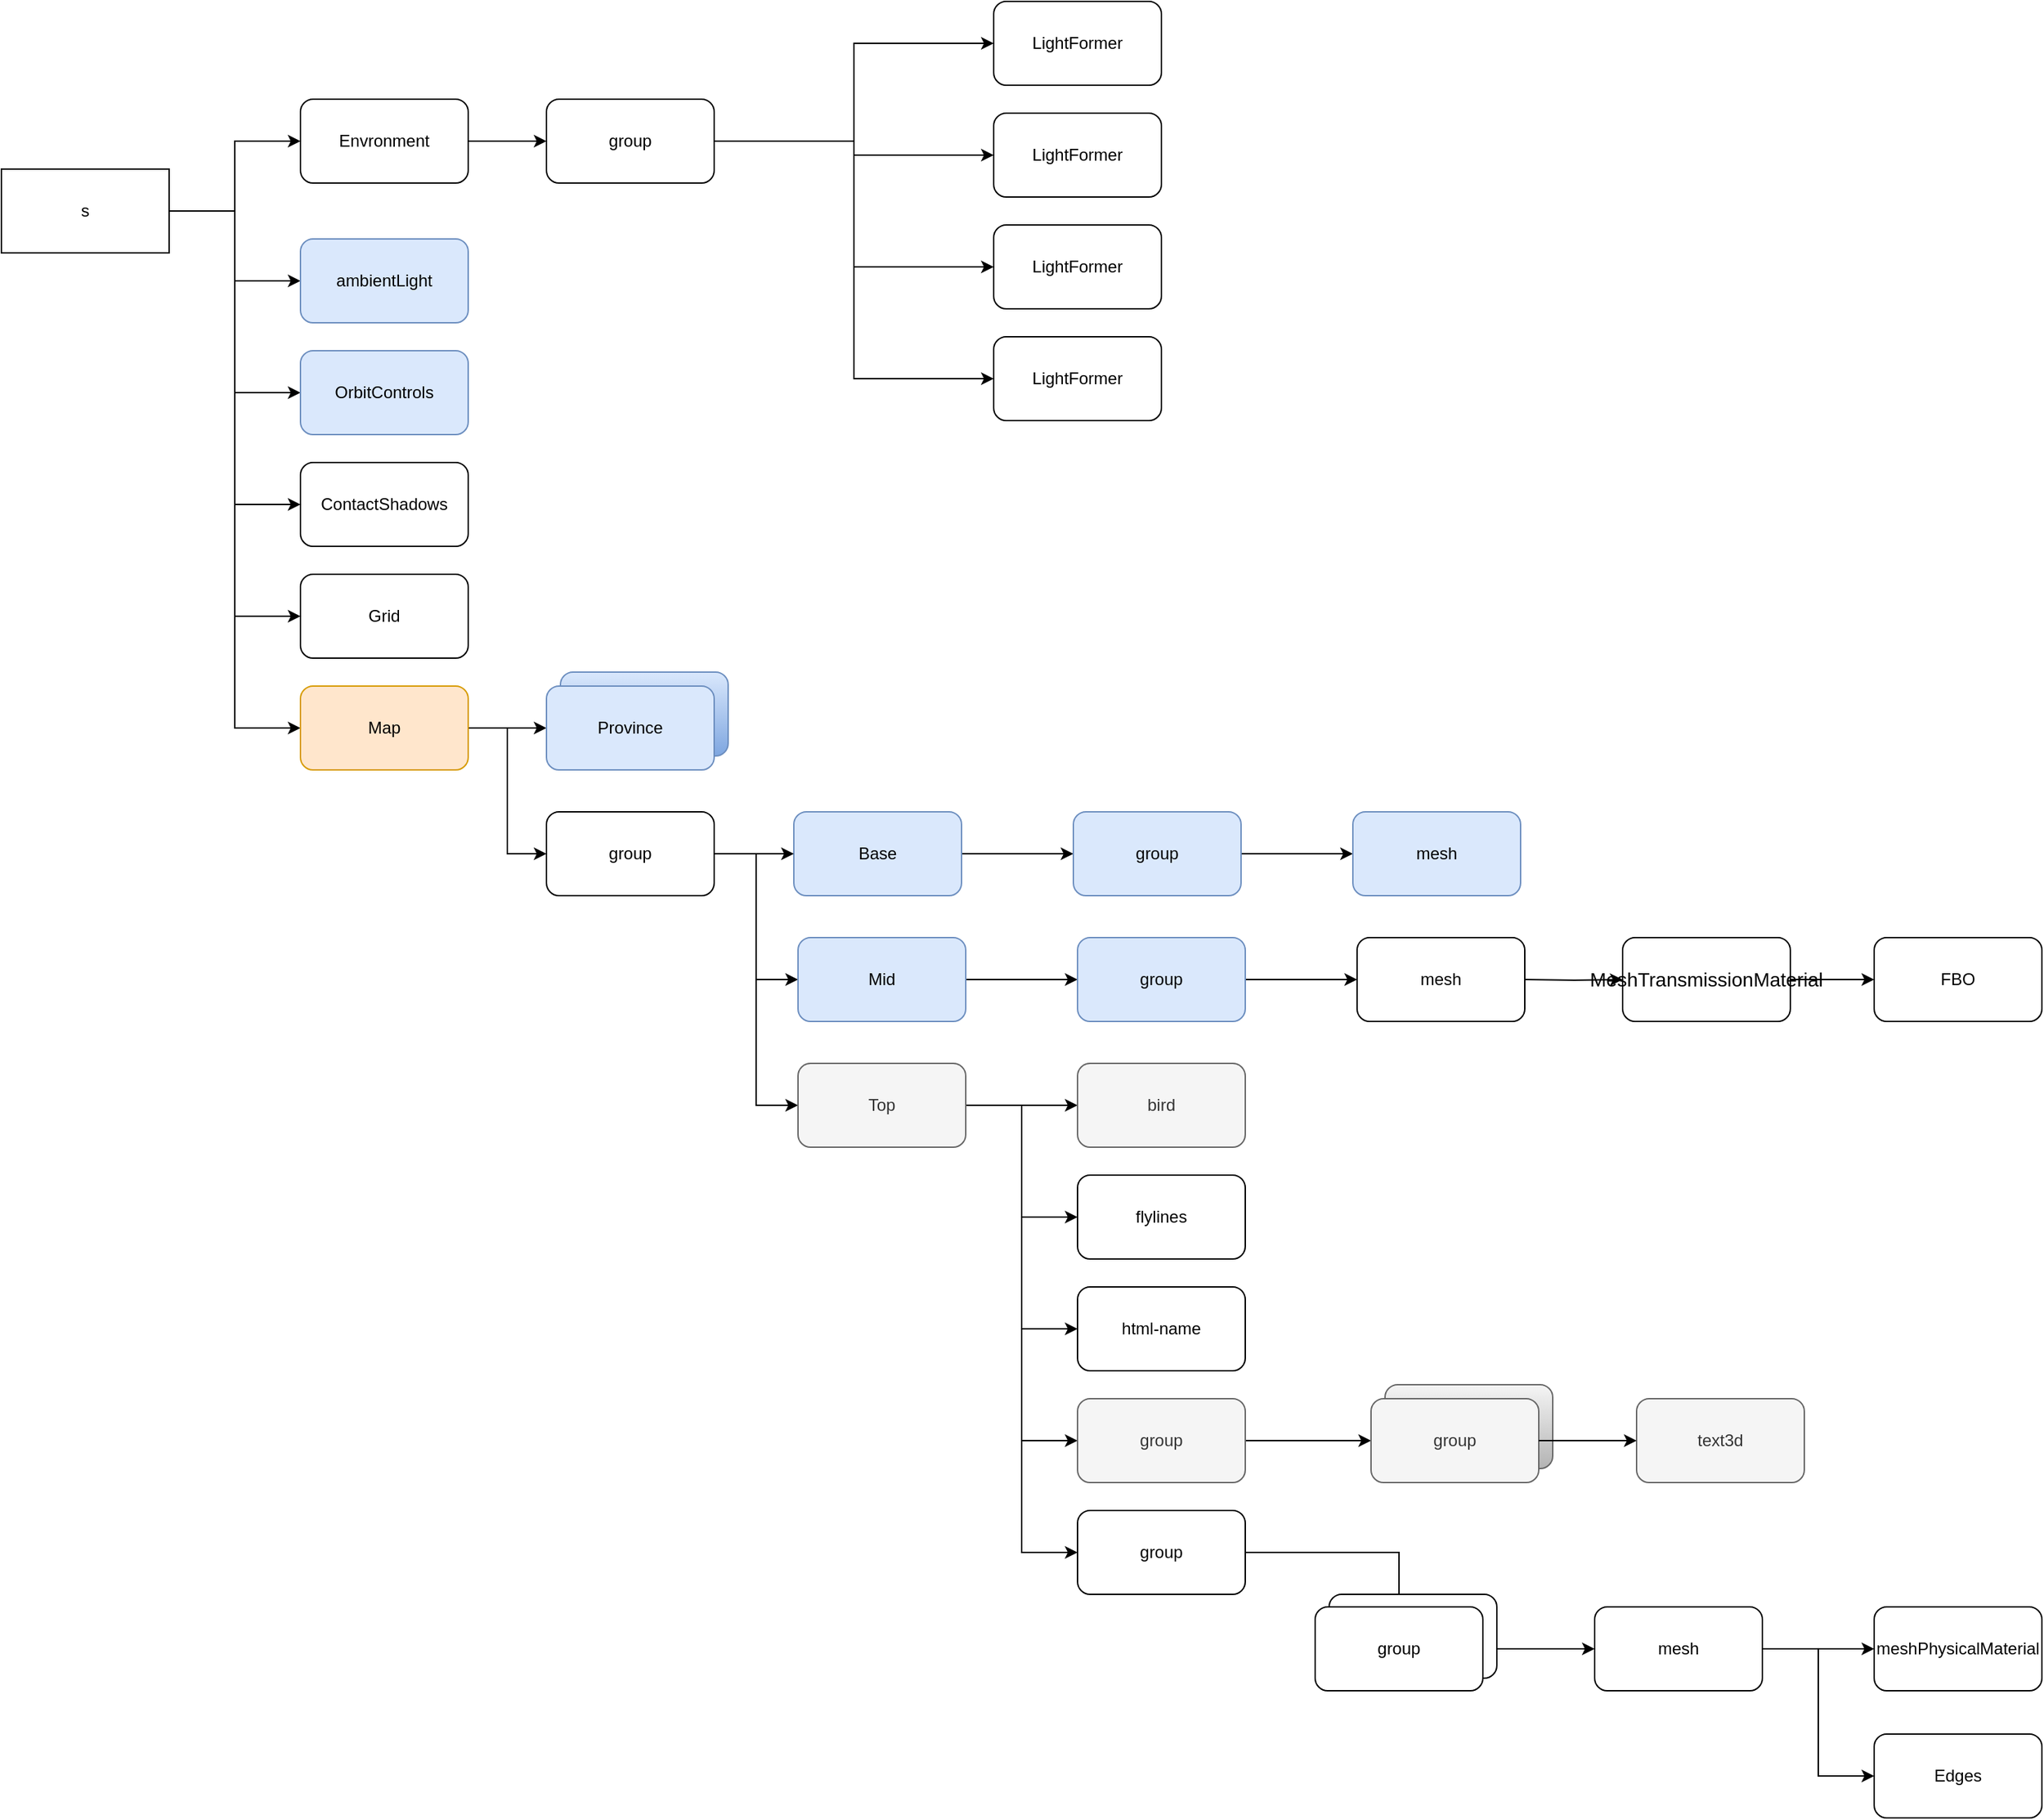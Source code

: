 <mxfile version="22.1.2" type="github">
  <diagram name="第 1 页" id="r-a5tPxfovDQRw7EhzH9">
    <mxGraphModel dx="1632" dy="1154" grid="1" gridSize="10" guides="1" tooltips="1" connect="1" arrows="1" fold="1" page="1" pageScale="1" pageWidth="827" pageHeight="1169" math="0" shadow="0">
      <root>
        <mxCell id="0" />
        <mxCell id="1" parent="0" />
        <mxCell id="wlc8I1Woqjt-u-lDNjGX-18" style="edgeStyle=orthogonalEdgeStyle;rounded=0;orthogonalLoop=1;jettySize=auto;html=1;" edge="1" parent="1" source="wlc8I1Woqjt-u-lDNjGX-1" target="wlc8I1Woqjt-u-lDNjGX-3">
          <mxGeometry relative="1" as="geometry" />
        </mxCell>
        <mxCell id="wlc8I1Woqjt-u-lDNjGX-19" style="edgeStyle=orthogonalEdgeStyle;rounded=0;orthogonalLoop=1;jettySize=auto;html=1;entryX=0;entryY=0.5;entryDx=0;entryDy=0;" edge="1" parent="1" source="wlc8I1Woqjt-u-lDNjGX-1" target="wlc8I1Woqjt-u-lDNjGX-2">
          <mxGeometry relative="1" as="geometry" />
        </mxCell>
        <mxCell id="wlc8I1Woqjt-u-lDNjGX-23" style="edgeStyle=orthogonalEdgeStyle;rounded=0;orthogonalLoop=1;jettySize=auto;html=1;entryX=0;entryY=0.5;entryDx=0;entryDy=0;" edge="1" parent="1" source="wlc8I1Woqjt-u-lDNjGX-1" target="wlc8I1Woqjt-u-lDNjGX-22">
          <mxGeometry relative="1" as="geometry">
            <Array as="points">
              <mxPoint x="307" y="170" />
              <mxPoint x="307" y="300" />
            </Array>
          </mxGeometry>
        </mxCell>
        <mxCell id="wlc8I1Woqjt-u-lDNjGX-24" style="edgeStyle=orthogonalEdgeStyle;rounded=0;orthogonalLoop=1;jettySize=auto;html=1;entryX=0;entryY=0.5;entryDx=0;entryDy=0;" edge="1" parent="1" source="wlc8I1Woqjt-u-lDNjGX-1" target="wlc8I1Woqjt-u-lDNjGX-21">
          <mxGeometry relative="1" as="geometry">
            <Array as="points">
              <mxPoint x="307" y="170" />
              <mxPoint x="307" y="380" />
            </Array>
          </mxGeometry>
        </mxCell>
        <mxCell id="wlc8I1Woqjt-u-lDNjGX-27" style="edgeStyle=orthogonalEdgeStyle;rounded=0;orthogonalLoop=1;jettySize=auto;html=1;entryX=0;entryY=0.5;entryDx=0;entryDy=0;" edge="1" parent="1" source="wlc8I1Woqjt-u-lDNjGX-1" target="wlc8I1Woqjt-u-lDNjGX-26">
          <mxGeometry relative="1" as="geometry" />
        </mxCell>
        <mxCell id="wlc8I1Woqjt-u-lDNjGX-29" style="edgeStyle=orthogonalEdgeStyle;rounded=0;orthogonalLoop=1;jettySize=auto;html=1;entryX=0;entryY=0.5;entryDx=0;entryDy=0;" edge="1" parent="1" source="wlc8I1Woqjt-u-lDNjGX-1" target="wlc8I1Woqjt-u-lDNjGX-28">
          <mxGeometry relative="1" as="geometry" />
        </mxCell>
        <mxCell id="wlc8I1Woqjt-u-lDNjGX-1" value="s" style="rounded=0;whiteSpace=wrap;html=1;" vertex="1" parent="1">
          <mxGeometry x="140" y="140" width="120" height="60" as="geometry" />
        </mxCell>
        <mxCell id="wlc8I1Woqjt-u-lDNjGX-6" style="edgeStyle=orthogonalEdgeStyle;rounded=0;orthogonalLoop=1;jettySize=auto;html=1;" edge="1" parent="1" source="wlc8I1Woqjt-u-lDNjGX-2" target="wlc8I1Woqjt-u-lDNjGX-7">
          <mxGeometry relative="1" as="geometry">
            <mxPoint x="610" y="130" as="targetPoint" />
          </mxGeometry>
        </mxCell>
        <mxCell id="wlc8I1Woqjt-u-lDNjGX-2" value="Envronment" style="rounded=1;whiteSpace=wrap;html=1;" vertex="1" parent="1">
          <mxGeometry x="354" y="90" width="120" height="60" as="geometry" />
        </mxCell>
        <mxCell id="wlc8I1Woqjt-u-lDNjGX-3" value="ambientLight" style="rounded=1;whiteSpace=wrap;html=1;fillColor=#dae8fc;strokeColor=#6c8ebf;" vertex="1" parent="1">
          <mxGeometry x="354" y="190" width="120" height="60" as="geometry" />
        </mxCell>
        <mxCell id="wlc8I1Woqjt-u-lDNjGX-8" style="edgeStyle=orthogonalEdgeStyle;rounded=0;orthogonalLoop=1;jettySize=auto;html=1;" edge="1" parent="1" source="wlc8I1Woqjt-u-lDNjGX-7" target="wlc8I1Woqjt-u-lDNjGX-9">
          <mxGeometry relative="1" as="geometry">
            <mxPoint x="750" y="130" as="targetPoint" />
            <Array as="points">
              <mxPoint x="750" y="120" />
              <mxPoint x="750" y="50" />
            </Array>
          </mxGeometry>
        </mxCell>
        <mxCell id="wlc8I1Woqjt-u-lDNjGX-13" style="edgeStyle=orthogonalEdgeStyle;rounded=0;orthogonalLoop=1;jettySize=auto;html=1;" edge="1" parent="1" source="wlc8I1Woqjt-u-lDNjGX-7" target="wlc8I1Woqjt-u-lDNjGX-12">
          <mxGeometry relative="1" as="geometry" />
        </mxCell>
        <mxCell id="wlc8I1Woqjt-u-lDNjGX-15" style="edgeStyle=orthogonalEdgeStyle;rounded=0;orthogonalLoop=1;jettySize=auto;html=1;entryX=0;entryY=0.5;entryDx=0;entryDy=0;" edge="1" parent="1" source="wlc8I1Woqjt-u-lDNjGX-7" target="wlc8I1Woqjt-u-lDNjGX-10">
          <mxGeometry relative="1" as="geometry" />
        </mxCell>
        <mxCell id="wlc8I1Woqjt-u-lDNjGX-17" style="edgeStyle=orthogonalEdgeStyle;rounded=0;orthogonalLoop=1;jettySize=auto;html=1;entryX=0;entryY=0.5;entryDx=0;entryDy=0;" edge="1" parent="1" source="wlc8I1Woqjt-u-lDNjGX-7" target="wlc8I1Woqjt-u-lDNjGX-16">
          <mxGeometry relative="1" as="geometry" />
        </mxCell>
        <mxCell id="wlc8I1Woqjt-u-lDNjGX-7" value="group" style="rounded=1;whiteSpace=wrap;html=1;" vertex="1" parent="1">
          <mxGeometry x="530" y="90" width="120" height="60" as="geometry" />
        </mxCell>
        <mxCell id="wlc8I1Woqjt-u-lDNjGX-9" value="LightFormer" style="rounded=1;whiteSpace=wrap;html=1;" vertex="1" parent="1">
          <mxGeometry x="850" y="20" width="120" height="60" as="geometry" />
        </mxCell>
        <mxCell id="wlc8I1Woqjt-u-lDNjGX-10" value="LightFormer" style="rounded=1;whiteSpace=wrap;html=1;" vertex="1" parent="1">
          <mxGeometry x="850" y="180" width="120" height="60" as="geometry" />
        </mxCell>
        <mxCell id="wlc8I1Woqjt-u-lDNjGX-12" value="LightFormer" style="rounded=1;whiteSpace=wrap;html=1;" vertex="1" parent="1">
          <mxGeometry x="850" y="100" width="120" height="60" as="geometry" />
        </mxCell>
        <mxCell id="wlc8I1Woqjt-u-lDNjGX-16" value="LightFormer" style="rounded=1;whiteSpace=wrap;html=1;" vertex="1" parent="1">
          <mxGeometry x="850" y="260" width="120" height="60" as="geometry" />
        </mxCell>
        <mxCell id="wlc8I1Woqjt-u-lDNjGX-21" value="ContactShadows" style="rounded=1;whiteSpace=wrap;html=1;" vertex="1" parent="1">
          <mxGeometry x="354" y="350" width="120" height="60" as="geometry" />
        </mxCell>
        <mxCell id="wlc8I1Woqjt-u-lDNjGX-22" value="OrbitControls" style="rounded=1;whiteSpace=wrap;html=1;fillColor=#dae8fc;strokeColor=#6c8ebf;" vertex="1" parent="1">
          <mxGeometry x="354" y="270" width="120" height="60" as="geometry" />
        </mxCell>
        <mxCell id="wlc8I1Woqjt-u-lDNjGX-26" value="Grid" style="rounded=1;whiteSpace=wrap;html=1;" vertex="1" parent="1">
          <mxGeometry x="354" y="430" width="120" height="60" as="geometry" />
        </mxCell>
        <mxCell id="wlc8I1Woqjt-u-lDNjGX-31" style="edgeStyle=orthogonalEdgeStyle;rounded=0;orthogonalLoop=1;jettySize=auto;html=1;" edge="1" parent="1" source="wlc8I1Woqjt-u-lDNjGX-28" target="wlc8I1Woqjt-u-lDNjGX-30">
          <mxGeometry relative="1" as="geometry" />
        </mxCell>
        <mxCell id="wlc8I1Woqjt-u-lDNjGX-34" style="edgeStyle=orthogonalEdgeStyle;rounded=0;orthogonalLoop=1;jettySize=auto;html=1;entryX=0;entryY=0.5;entryDx=0;entryDy=0;" edge="1" parent="1" source="wlc8I1Woqjt-u-lDNjGX-28" target="wlc8I1Woqjt-u-lDNjGX-35">
          <mxGeometry relative="1" as="geometry">
            <mxPoint x="450" y="670" as="targetPoint" />
          </mxGeometry>
        </mxCell>
        <mxCell id="wlc8I1Woqjt-u-lDNjGX-28" value="Map" style="rounded=1;whiteSpace=wrap;html=1;fillColor=#ffe6cc;strokeColor=#d79b00;" vertex="1" parent="1">
          <mxGeometry x="354" y="510" width="120" height="60" as="geometry" />
        </mxCell>
        <mxCell id="wlc8I1Woqjt-u-lDNjGX-48" value="" style="edgeStyle=orthogonalEdgeStyle;rounded=0;orthogonalLoop=1;jettySize=auto;html=1;" edge="1" parent="1" source="wlc8I1Woqjt-u-lDNjGX-33" target="wlc8I1Woqjt-u-lDNjGX-47">
          <mxGeometry relative="1" as="geometry" />
        </mxCell>
        <mxCell id="wlc8I1Woqjt-u-lDNjGX-33" value="Base" style="rounded=1;whiteSpace=wrap;html=1;fillColor=#dae8fc;strokeColor=#6c8ebf;" vertex="1" parent="1">
          <mxGeometry x="707" y="600" width="120" height="60" as="geometry" />
        </mxCell>
        <mxCell id="wlc8I1Woqjt-u-lDNjGX-41" style="edgeStyle=orthogonalEdgeStyle;rounded=0;orthogonalLoop=1;jettySize=auto;html=1;" edge="1" parent="1" source="wlc8I1Woqjt-u-lDNjGX-35" target="wlc8I1Woqjt-u-lDNjGX-33">
          <mxGeometry relative="1" as="geometry" />
        </mxCell>
        <mxCell id="wlc8I1Woqjt-u-lDNjGX-43" style="edgeStyle=orthogonalEdgeStyle;rounded=0;orthogonalLoop=1;jettySize=auto;html=1;entryX=0;entryY=0.5;entryDx=0;entryDy=0;" edge="1" parent="1" source="wlc8I1Woqjt-u-lDNjGX-35" target="wlc8I1Woqjt-u-lDNjGX-42">
          <mxGeometry relative="1" as="geometry" />
        </mxCell>
        <mxCell id="wlc8I1Woqjt-u-lDNjGX-45" style="edgeStyle=orthogonalEdgeStyle;rounded=0;orthogonalLoop=1;jettySize=auto;html=1;entryX=0;entryY=0.5;entryDx=0;entryDy=0;" edge="1" parent="1" source="wlc8I1Woqjt-u-lDNjGX-35" target="wlc8I1Woqjt-u-lDNjGX-44">
          <mxGeometry relative="1" as="geometry" />
        </mxCell>
        <mxCell id="wlc8I1Woqjt-u-lDNjGX-35" value="group" style="rounded=1;whiteSpace=wrap;html=1;" vertex="1" parent="1">
          <mxGeometry x="530" y="600" width="120" height="60" as="geometry" />
        </mxCell>
        <mxCell id="wlc8I1Woqjt-u-lDNjGX-52" value="" style="edgeStyle=orthogonalEdgeStyle;rounded=0;orthogonalLoop=1;jettySize=auto;html=1;" edge="1" parent="1" source="wlc8I1Woqjt-u-lDNjGX-42" target="wlc8I1Woqjt-u-lDNjGX-51">
          <mxGeometry relative="1" as="geometry" />
        </mxCell>
        <mxCell id="wlc8I1Woqjt-u-lDNjGX-42" value="Mid" style="rounded=1;whiteSpace=wrap;html=1;fillColor=#dae8fc;strokeColor=#6c8ebf;" vertex="1" parent="1">
          <mxGeometry x="710" y="690" width="120" height="60" as="geometry" />
        </mxCell>
        <mxCell id="wlc8I1Woqjt-u-lDNjGX-56" value="" style="edgeStyle=orthogonalEdgeStyle;rounded=0;orthogonalLoop=1;jettySize=auto;html=1;" edge="1" parent="1" source="wlc8I1Woqjt-u-lDNjGX-44" target="wlc8I1Woqjt-u-lDNjGX-55">
          <mxGeometry relative="1" as="geometry" />
        </mxCell>
        <mxCell id="wlc8I1Woqjt-u-lDNjGX-58" value="" style="edgeStyle=orthogonalEdgeStyle;rounded=0;orthogonalLoop=1;jettySize=auto;html=1;entryX=0;entryY=0.5;entryDx=0;entryDy=0;" edge="1" parent="1" source="wlc8I1Woqjt-u-lDNjGX-44" target="wlc8I1Woqjt-u-lDNjGX-57">
          <mxGeometry relative="1" as="geometry" />
        </mxCell>
        <mxCell id="wlc8I1Woqjt-u-lDNjGX-61" value="" style="edgeStyle=orthogonalEdgeStyle;rounded=0;orthogonalLoop=1;jettySize=auto;html=1;entryX=0;entryY=0.5;entryDx=0;entryDy=0;" edge="1" parent="1" source="wlc8I1Woqjt-u-lDNjGX-44" target="wlc8I1Woqjt-u-lDNjGX-60">
          <mxGeometry relative="1" as="geometry" />
        </mxCell>
        <mxCell id="wlc8I1Woqjt-u-lDNjGX-63" style="edgeStyle=orthogonalEdgeStyle;rounded=0;orthogonalLoop=1;jettySize=auto;html=1;entryX=0;entryY=0.5;entryDx=0;entryDy=0;" edge="1" parent="1" source="wlc8I1Woqjt-u-lDNjGX-44" target="wlc8I1Woqjt-u-lDNjGX-62">
          <mxGeometry relative="1" as="geometry" />
        </mxCell>
        <mxCell id="wlc8I1Woqjt-u-lDNjGX-65" style="edgeStyle=orthogonalEdgeStyle;rounded=0;orthogonalLoop=1;jettySize=auto;html=1;entryX=0;entryY=0.5;entryDx=0;entryDy=0;" edge="1" parent="1" source="wlc8I1Woqjt-u-lDNjGX-44" target="wlc8I1Woqjt-u-lDNjGX-64">
          <mxGeometry relative="1" as="geometry" />
        </mxCell>
        <mxCell id="wlc8I1Woqjt-u-lDNjGX-44" value="Top" style="rounded=1;whiteSpace=wrap;html=1;fillColor=#f5f5f5;fontColor=#333333;strokeColor=#666666;" vertex="1" parent="1">
          <mxGeometry x="710" y="780" width="120" height="60" as="geometry" />
        </mxCell>
        <mxCell id="wlc8I1Woqjt-u-lDNjGX-50" value="" style="edgeStyle=orthogonalEdgeStyle;rounded=0;orthogonalLoop=1;jettySize=auto;html=1;" edge="1" parent="1" source="wlc8I1Woqjt-u-lDNjGX-47" target="wlc8I1Woqjt-u-lDNjGX-49">
          <mxGeometry relative="1" as="geometry" />
        </mxCell>
        <mxCell id="wlc8I1Woqjt-u-lDNjGX-47" value="group&lt;br&gt;" style="rounded=1;whiteSpace=wrap;html=1;fillColor=#dae8fc;strokeColor=#6c8ebf;" vertex="1" parent="1">
          <mxGeometry x="907" y="600" width="120" height="60" as="geometry" />
        </mxCell>
        <mxCell id="wlc8I1Woqjt-u-lDNjGX-49" value="mesh&lt;br&gt;" style="rounded=1;whiteSpace=wrap;html=1;fillColor=#dae8fc;strokeColor=#6c8ebf;" vertex="1" parent="1">
          <mxGeometry x="1107" y="600" width="120" height="60" as="geometry" />
        </mxCell>
        <mxCell id="wlc8I1Woqjt-u-lDNjGX-54" value="" style="edgeStyle=orthogonalEdgeStyle;rounded=0;orthogonalLoop=1;jettySize=auto;html=1;" edge="1" parent="1" source="wlc8I1Woqjt-u-lDNjGX-51" target="wlc8I1Woqjt-u-lDNjGX-53">
          <mxGeometry relative="1" as="geometry" />
        </mxCell>
        <mxCell id="wlc8I1Woqjt-u-lDNjGX-51" value="group&lt;br&gt;" style="rounded=1;whiteSpace=wrap;html=1;fillColor=#dae8fc;strokeColor=#6c8ebf;" vertex="1" parent="1">
          <mxGeometry x="910" y="690" width="120" height="60" as="geometry" />
        </mxCell>
        <mxCell id="wlc8I1Woqjt-u-lDNjGX-89" value="" style="edgeStyle=orthogonalEdgeStyle;rounded=0;orthogonalLoop=1;jettySize=auto;html=1;" edge="1" parent="1" target="wlc8I1Woqjt-u-lDNjGX-88">
          <mxGeometry relative="1" as="geometry">
            <mxPoint x="1230" y="720" as="sourcePoint" />
            <mxPoint x="1290" y="710" as="targetPoint" />
            <Array as="points" />
          </mxGeometry>
        </mxCell>
        <mxCell id="wlc8I1Woqjt-u-lDNjGX-53" value="mesh&lt;br&gt;" style="rounded=1;whiteSpace=wrap;html=1;" vertex="1" parent="1">
          <mxGeometry x="1110" y="690" width="120" height="60" as="geometry" />
        </mxCell>
        <mxCell id="wlc8I1Woqjt-u-lDNjGX-55" value="bird" style="rounded=1;whiteSpace=wrap;html=1;fillColor=#f5f5f5;fontColor=#333333;strokeColor=#666666;" vertex="1" parent="1">
          <mxGeometry x="910" y="780" width="120" height="60" as="geometry" />
        </mxCell>
        <mxCell id="wlc8I1Woqjt-u-lDNjGX-57" value="flylines" style="rounded=1;whiteSpace=wrap;html=1;" vertex="1" parent="1">
          <mxGeometry x="910" y="860" width="120" height="60" as="geometry" />
        </mxCell>
        <mxCell id="wlc8I1Woqjt-u-lDNjGX-60" value="html-name" style="rounded=1;whiteSpace=wrap;html=1;" vertex="1" parent="1">
          <mxGeometry x="910" y="940" width="120" height="60" as="geometry" />
        </mxCell>
        <mxCell id="wlc8I1Woqjt-u-lDNjGX-76" style="edgeStyle=orthogonalEdgeStyle;rounded=0;orthogonalLoop=1;jettySize=auto;html=1;" edge="1" parent="1" source="wlc8I1Woqjt-u-lDNjGX-62" target="wlc8I1Woqjt-u-lDNjGX-75">
          <mxGeometry relative="1" as="geometry" />
        </mxCell>
        <mxCell id="wlc8I1Woqjt-u-lDNjGX-62" value="group&lt;br&gt;" style="rounded=1;whiteSpace=wrap;html=1;fillColor=#f5f5f5;fontColor=#333333;strokeColor=#666666;" vertex="1" parent="1">
          <mxGeometry x="910" y="1020" width="120" height="60" as="geometry" />
        </mxCell>
        <mxCell id="wlc8I1Woqjt-u-lDNjGX-64" value="group" style="rounded=1;whiteSpace=wrap;html=1;" vertex="1" parent="1">
          <mxGeometry x="910" y="1100" width="120" height="60" as="geometry" />
        </mxCell>
        <mxCell id="wlc8I1Woqjt-u-lDNjGX-70" value="" style="edgeStyle=orthogonalEdgeStyle;rounded=0;orthogonalLoop=1;jettySize=auto;html=1;" edge="1" parent="1" source="wlc8I1Woqjt-u-lDNjGX-66" target="wlc8I1Woqjt-u-lDNjGX-69">
          <mxGeometry relative="1" as="geometry" />
        </mxCell>
        <mxCell id="wlc8I1Woqjt-u-lDNjGX-67" value="" style="edgeStyle=orthogonalEdgeStyle;rounded=0;orthogonalLoop=1;jettySize=auto;html=1;" edge="1" parent="1" source="wlc8I1Woqjt-u-lDNjGX-64" target="wlc8I1Woqjt-u-lDNjGX-66">
          <mxGeometry relative="1" as="geometry" />
        </mxCell>
        <mxCell id="wlc8I1Woqjt-u-lDNjGX-72" value="" style="edgeStyle=orthogonalEdgeStyle;rounded=0;orthogonalLoop=1;jettySize=auto;html=1;" edge="1" parent="1" source="wlc8I1Woqjt-u-lDNjGX-69" target="wlc8I1Woqjt-u-lDNjGX-71">
          <mxGeometry relative="1" as="geometry" />
        </mxCell>
        <mxCell id="wlc8I1Woqjt-u-lDNjGX-74" value="" style="edgeStyle=orthogonalEdgeStyle;rounded=0;orthogonalLoop=1;jettySize=auto;html=1;entryX=0;entryY=0.5;entryDx=0;entryDy=0;" edge="1" parent="1" source="wlc8I1Woqjt-u-lDNjGX-69" target="wlc8I1Woqjt-u-lDNjGX-73">
          <mxGeometry relative="1" as="geometry" />
        </mxCell>
        <mxCell id="wlc8I1Woqjt-u-lDNjGX-69" value="mesh&lt;br&gt;" style="rounded=1;whiteSpace=wrap;html=1;" vertex="1" parent="1">
          <mxGeometry x="1280" y="1169" width="120" height="60" as="geometry" />
        </mxCell>
        <mxCell id="wlc8I1Woqjt-u-lDNjGX-71" value="meshPhysicalMaterial&lt;br&gt;" style="rounded=1;whiteSpace=wrap;html=1;" vertex="1" parent="1">
          <mxGeometry x="1480" y="1169" width="120" height="60" as="geometry" />
        </mxCell>
        <mxCell id="wlc8I1Woqjt-u-lDNjGX-73" value="Edges" style="rounded=1;whiteSpace=wrap;html=1;" vertex="1" parent="1">
          <mxGeometry x="1480" y="1260" width="120" height="60" as="geometry" />
        </mxCell>
        <mxCell id="wlc8I1Woqjt-u-lDNjGX-78" value="" style="group" vertex="1" connectable="0" parent="1">
          <mxGeometry x="1120" y="1010" width="130" height="70" as="geometry" />
        </mxCell>
        <mxCell id="wlc8I1Woqjt-u-lDNjGX-77" value="&#xa;&lt;h2 class=&quot;Heading__StyledHeading-sc-1c1dgg0-0 cgQnMS sr-only&quot; data-testid=&quot;screen-reader-heading&quot; id=&quot;sticky-breadcrumb-heading&quot; style=&quot;box-sizing: border-box; margin: 0px; font-size: 32px; font-weight: 600; position: absolute; width: 1px; height: 1px; padding: 0px; overflow: hidden; clip: rect(0px, 0px, 0px, 0px); overflow-wrap: normal; border: 0px; color: rgb(31, 35, 40); font-family: -apple-system, BlinkMacSystemFont, &amp;quot;Segoe UI&amp;quot;, &amp;quot;Noto Sans&amp;quot;, Helvetica, Arial, sans-serif, &amp;quot;Apple Color Emoji&amp;quot;, &amp;quot;Segoe UI Emoji&amp;quot;; font-style: normal; font-variant-ligatures: normal; font-variant-caps: normal; letter-spacing: normal; orphans: 2; text-align: start; text-indent: 0px; text-transform: none; widows: 2; word-spacing: 0px; -webkit-text-stroke-width: 0px; background-color: rgb(246, 248, 250); text-decoration-thickness: initial; text-decoration-style: initial; text-decoration-color: initial;&quot;&gt;Breadcrumbs&lt;/h2&gt;&lt;ol class=&quot;Box-sc-g0xbh4-0 cmAPIB&quot; style=&quot;box-sizing: border-box; padding-left: 0px; margin-top: 0px; margin-bottom: 0px; max-width: 100%; list-style: none; display: inline-block; color: rgb(31, 35, 40); font-family: -apple-system, BlinkMacSystemFont, &amp;quot;Segoe UI&amp;quot;, &amp;quot;Noto Sans&amp;quot;, Helvetica, Arial, sans-serif, &amp;quot;Apple Color Emoji&amp;quot;, &amp;quot;Segoe UI Emoji&amp;quot;; font-size: 14px; font-style: normal; font-variant-ligatures: normal; font-variant-caps: normal; font-weight: 400; letter-spacing: normal; orphans: 2; text-align: start; text-indent: 0px; text-transform: none; widows: 2; word-spacing: 0px; -webkit-text-stroke-width: 0px; background-color: rgb(246, 248, 250); text-decoration-thickness: initial; text-decoration-style: initial; text-decoration-color: initial;&quot;&gt;&lt;li class=&quot;Box-sc-g0xbh4-0 jwXCBK&quot; style=&quot;box-sizing: border-box; display: inline-block; max-width: 100%;&quot;&gt;3d-geoMap&lt;/li&gt;&lt;/ol&gt;&#xa;&#xa;" style="rounded=1;whiteSpace=wrap;html=1;fillColor=#f5f5f5;strokeColor=#666666;gradientColor=#b3b3b3;" vertex="1" parent="wlc8I1Woqjt-u-lDNjGX-78">
          <mxGeometry x="10" width="120" height="60" as="geometry" />
        </mxCell>
        <mxCell id="wlc8I1Woqjt-u-lDNjGX-75" value="group&lt;br&gt;" style="rounded=1;whiteSpace=wrap;html=1;fillColor=#f5f5f5;fontColor=#333333;strokeColor=#666666;" vertex="1" parent="wlc8I1Woqjt-u-lDNjGX-78">
          <mxGeometry y="10" width="120" height="60" as="geometry" />
        </mxCell>
        <mxCell id="wlc8I1Woqjt-u-lDNjGX-79" value="" style="group" vertex="1" connectable="0" parent="1">
          <mxGeometry x="1080" y="1160" width="130" height="69" as="geometry" />
        </mxCell>
        <mxCell id="wlc8I1Woqjt-u-lDNjGX-68" value="group" style="rounded=1;whiteSpace=wrap;html=1;" vertex="1" parent="wlc8I1Woqjt-u-lDNjGX-79">
          <mxGeometry x="10" width="120" height="60" as="geometry" />
        </mxCell>
        <mxCell id="wlc8I1Woqjt-u-lDNjGX-66" value="group" style="rounded=1;whiteSpace=wrap;html=1;" vertex="1" parent="wlc8I1Woqjt-u-lDNjGX-79">
          <mxGeometry y="9" width="120" height="60" as="geometry" />
        </mxCell>
        <mxCell id="wlc8I1Woqjt-u-lDNjGX-80" value="" style="group" vertex="1" connectable="0" parent="1">
          <mxGeometry x="530" y="500" width="130" height="70" as="geometry" />
        </mxCell>
        <mxCell id="wlc8I1Woqjt-u-lDNjGX-32" value="" style="rounded=1;whiteSpace=wrap;html=1;fillColor=#dae8fc;strokeColor=#6c8ebf;gradientColor=#7ea6e0;" vertex="1" parent="wlc8I1Woqjt-u-lDNjGX-80">
          <mxGeometry x="10" width="120" height="60" as="geometry" />
        </mxCell>
        <mxCell id="wlc8I1Woqjt-u-lDNjGX-30" value="Province&lt;br&gt;" style="rounded=1;whiteSpace=wrap;html=1;fillColor=#dae8fc;strokeColor=#6c8ebf;" vertex="1" parent="wlc8I1Woqjt-u-lDNjGX-80">
          <mxGeometry y="10" width="120" height="60" as="geometry" />
        </mxCell>
        <mxCell id="wlc8I1Woqjt-u-lDNjGX-82" value="text3d" style="rounded=1;whiteSpace=wrap;html=1;fillColor=#f5f5f5;strokeColor=#666666;fontColor=#333333;" vertex="1" parent="1">
          <mxGeometry x="1310" y="1020" width="120" height="60" as="geometry" />
        </mxCell>
        <mxCell id="wlc8I1Woqjt-u-lDNjGX-81" style="edgeStyle=orthogonalEdgeStyle;rounded=0;orthogonalLoop=1;jettySize=auto;html=1;" edge="1" parent="1" source="wlc8I1Woqjt-u-lDNjGX-75" target="wlc8I1Woqjt-u-lDNjGX-82">
          <mxGeometry relative="1" as="geometry">
            <mxPoint x="1330" y="1050" as="targetPoint" />
          </mxGeometry>
        </mxCell>
        <mxCell id="wlc8I1Woqjt-u-lDNjGX-86" value="FBO" style="rounded=1;whiteSpace=wrap;html=1;" vertex="1" parent="1">
          <mxGeometry x="1480" y="690" width="120" height="60" as="geometry" />
        </mxCell>
        <mxCell id="wlc8I1Woqjt-u-lDNjGX-90" style="edgeStyle=orthogonalEdgeStyle;rounded=0;orthogonalLoop=1;jettySize=auto;html=1;entryX=0;entryY=0.5;entryDx=0;entryDy=0;" edge="1" parent="1" source="wlc8I1Woqjt-u-lDNjGX-88" target="wlc8I1Woqjt-u-lDNjGX-86">
          <mxGeometry relative="1" as="geometry" />
        </mxCell>
        <mxCell id="wlc8I1Woqjt-u-lDNjGX-88" value="&lt;div style=&quot;font-size: 14px; line-height: 19px;&quot;&gt;MeshTransmissionMaterial&lt;/div&gt;" style="rounded=1;whiteSpace=wrap;html=1;" vertex="1" parent="1">
          <mxGeometry x="1300" y="690" width="120" height="60" as="geometry" />
        </mxCell>
      </root>
    </mxGraphModel>
  </diagram>
</mxfile>
